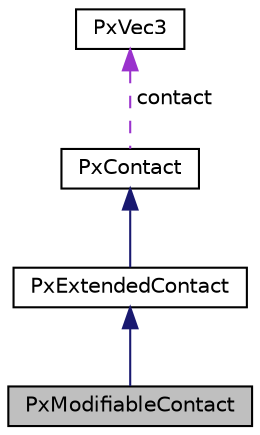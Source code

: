digraph "PxModifiableContact"
{
  edge [fontname="Helvetica",fontsize="10",labelfontname="Helvetica",labelfontsize="10"];
  node [fontname="Helvetica",fontsize="10",shape=record];
  Node3 [label="PxModifiableContact",height=0.2,width=0.4,color="black", fillcolor="grey75", style="filled", fontcolor="black"];
  Node4 -> Node3 [dir="back",color="midnightblue",fontsize="10",style="solid",fontname="Helvetica"];
  Node4 [label="PxExtendedContact",height=0.2,width=0.4,color="black", fillcolor="white", style="filled",URL="$structPxExtendedContact.html"];
  Node5 -> Node4 [dir="back",color="midnightblue",fontsize="10",style="solid",fontname="Helvetica"];
  Node5 [label="PxContact",height=0.2,width=0.4,color="black", fillcolor="white", style="filled",URL="$structPxContact.html",tooltip="Contact point data including face (feature) indices. "];
  Node6 -> Node5 [dir="back",color="darkorchid3",fontsize="10",style="dashed",label=" contact" ,fontname="Helvetica"];
  Node6 [label="PxVec3",height=0.2,width=0.4,color="black", fillcolor="white", style="filled",URL="$classPxVec3.html",tooltip="3 Element vector class. "];
}

